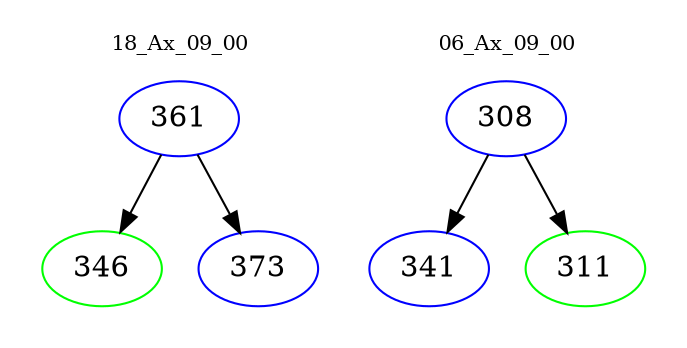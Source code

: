 digraph{
subgraph cluster_0 {
color = white
label = "18_Ax_09_00";
fontsize=10;
T0_361 [label="361", color="blue"]
T0_361 -> T0_346 [color="black"]
T0_346 [label="346", color="green"]
T0_361 -> T0_373 [color="black"]
T0_373 [label="373", color="blue"]
}
subgraph cluster_1 {
color = white
label = "06_Ax_09_00";
fontsize=10;
T1_308 [label="308", color="blue"]
T1_308 -> T1_341 [color="black"]
T1_341 [label="341", color="blue"]
T1_308 -> T1_311 [color="black"]
T1_311 [label="311", color="green"]
}
}
